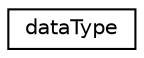 digraph "Graphical Class Hierarchy"
{
 // LATEX_PDF_SIZE
  edge [fontname="Helvetica",fontsize="10",labelfontname="Helvetica",labelfontsize="10"];
  node [fontname="Helvetica",fontsize="10",shape=record];
  rankdir="LR";
  Node0 [label="dataType",height=0.2,width=0.4,color="black", fillcolor="white", style="filled",URL="$classdata_type.html",tooltip="This type will be used to write data in the VTK files."];
}
